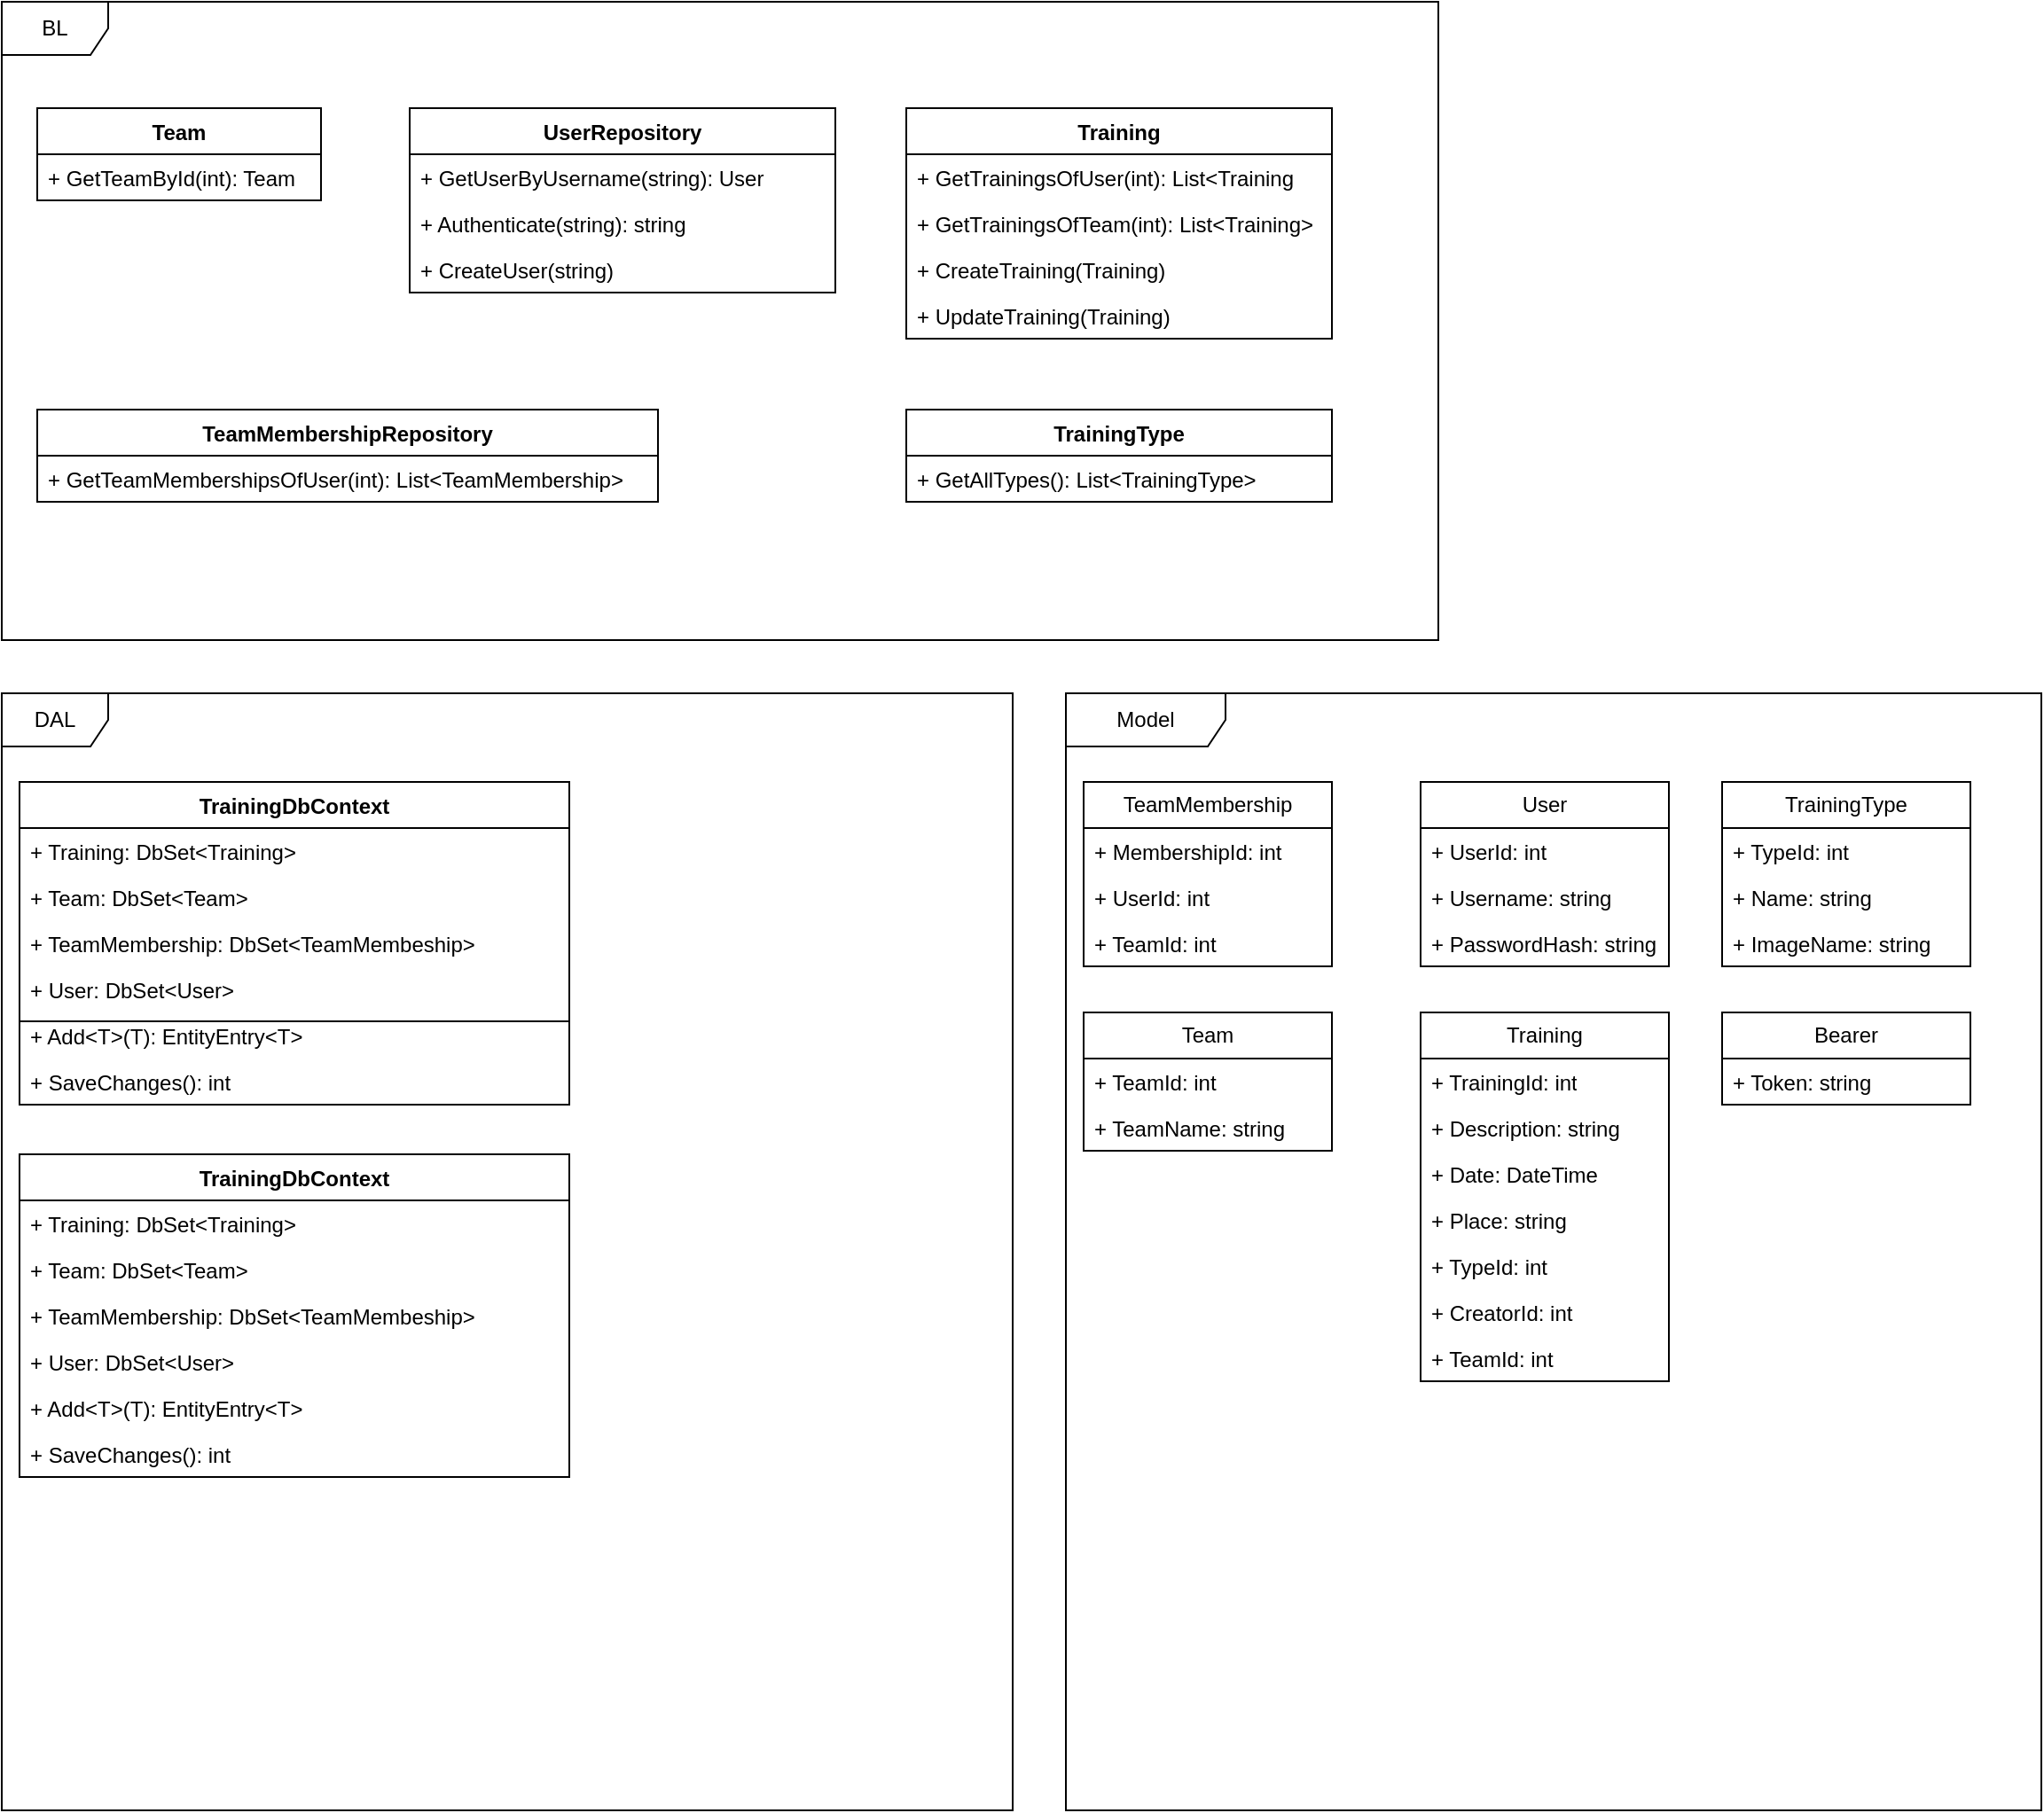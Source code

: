 <mxfile version="24.0.6" type="device">
  <diagram name="Seite-1" id="uMjXxmkkuZeeh5AHUWgY">
    <mxGraphModel dx="1745" dy="1200" grid="1" gridSize="10" guides="1" tooltips="1" connect="1" arrows="1" fold="1" page="1" pageScale="1" pageWidth="827" pageHeight="1169" math="0" shadow="0">
      <root>
        <mxCell id="0" />
        <mxCell id="1" parent="0" />
        <mxCell id="NLblKemPKj1aHI5OshAv-1" value="TrainingDbContext" style="swimlane;fontStyle=1;align=center;verticalAlign=top;childLayout=stackLayout;horizontal=1;startSize=26;horizontalStack=0;resizeParent=1;resizeParentMax=0;resizeLast=0;collapsible=1;marginBottom=0;whiteSpace=wrap;html=1;" parent="1" vertex="1">
          <mxGeometry x="10" y="440" width="310" height="182" as="geometry" />
        </mxCell>
        <mxCell id="NLblKemPKj1aHI5OshAv-2" value="+ Training: DbSet&amp;lt;Training&amp;gt;" style="text;strokeColor=none;fillColor=none;align=left;verticalAlign=top;spacingLeft=4;spacingRight=4;overflow=hidden;rotatable=0;points=[[0,0.5],[1,0.5]];portConstraint=eastwest;whiteSpace=wrap;html=1;" parent="NLblKemPKj1aHI5OshAv-1" vertex="1">
          <mxGeometry y="26" width="310" height="26" as="geometry" />
        </mxCell>
        <mxCell id="NLblKemPKj1aHI5OshAv-17" value="+ Team: DbSet&amp;lt;Team&amp;gt;" style="text;strokeColor=none;fillColor=none;align=left;verticalAlign=top;spacingLeft=4;spacingRight=4;overflow=hidden;rotatable=0;points=[[0,0.5],[1,0.5]];portConstraint=eastwest;whiteSpace=wrap;html=1;" parent="NLblKemPKj1aHI5OshAv-1" vertex="1">
          <mxGeometry y="52" width="310" height="26" as="geometry" />
        </mxCell>
        <mxCell id="NLblKemPKj1aHI5OshAv-18" value="+ TeamMembership: DbSet&amp;lt;TeamMembeship&amp;gt;" style="text;strokeColor=none;fillColor=none;align=left;verticalAlign=top;spacingLeft=4;spacingRight=4;overflow=hidden;rotatable=0;points=[[0,0.5],[1,0.5]];portConstraint=eastwest;whiteSpace=wrap;html=1;" parent="NLblKemPKj1aHI5OshAv-1" vertex="1">
          <mxGeometry y="78" width="310" height="26" as="geometry" />
        </mxCell>
        <mxCell id="NLblKemPKj1aHI5OshAv-19" value="+ User: DbSet&amp;lt;User&amp;gt;" style="text;strokeColor=none;fillColor=none;align=left;verticalAlign=top;spacingLeft=4;spacingRight=4;overflow=hidden;rotatable=0;points=[[0,0.5],[1,0.5]];portConstraint=eastwest;whiteSpace=wrap;html=1;" parent="NLblKemPKj1aHI5OshAv-1" vertex="1">
          <mxGeometry y="104" width="310" height="26" as="geometry" />
        </mxCell>
        <mxCell id="NLblKemPKj1aHI5OshAv-21" value="+ Add&amp;lt;T&amp;gt;(T): EntityEntry&amp;lt;T&amp;gt;" style="text;strokeColor=none;fillColor=none;align=left;verticalAlign=top;spacingLeft=4;spacingRight=4;overflow=hidden;rotatable=0;points=[[0,0.5],[1,0.5]];portConstraint=eastwest;whiteSpace=wrap;html=1;" parent="NLblKemPKj1aHI5OshAv-1" vertex="1">
          <mxGeometry y="130" width="310" height="26" as="geometry" />
        </mxCell>
        <mxCell id="NLblKemPKj1aHI5OshAv-22" value="+ SaveChanges(): int" style="text;strokeColor=none;fillColor=none;align=left;verticalAlign=top;spacingLeft=4;spacingRight=4;overflow=hidden;rotatable=0;points=[[0,0.5],[1,0.5]];portConstraint=eastwest;whiteSpace=wrap;html=1;" parent="NLblKemPKj1aHI5OshAv-1" vertex="1">
          <mxGeometry y="156" width="310" height="26" as="geometry" />
        </mxCell>
        <mxCell id="NLblKemPKj1aHI5OshAv-7" value="DAL" style="shape=umlFrame;whiteSpace=wrap;html=1;pointerEvents=0;" parent="1" vertex="1">
          <mxGeometry y="390" width="570" height="630" as="geometry" />
        </mxCell>
        <mxCell id="NLblKemPKj1aHI5OshAv-23" value="" style="line;strokeWidth=1;fillColor=none;align=left;verticalAlign=middle;spacingTop=-1;spacingLeft=3;spacingRight=3;rotatable=0;labelPosition=right;points=[];portConstraint=eastwest;strokeColor=inherit;" parent="1" vertex="1">
          <mxGeometry x="10" y="571" width="310" height="8" as="geometry" />
        </mxCell>
        <mxCell id="NLblKemPKj1aHI5OshAv-24" value="Bearer" style="swimlane;fontStyle=0;childLayout=stackLayout;horizontal=1;startSize=26;fillColor=none;horizontalStack=0;resizeParent=1;resizeParentMax=0;resizeLast=0;collapsible=1;marginBottom=0;whiteSpace=wrap;html=1;" parent="1" vertex="1">
          <mxGeometry x="970" y="570" width="140" height="52" as="geometry" />
        </mxCell>
        <mxCell id="NLblKemPKj1aHI5OshAv-25" value="+ Token: string" style="text;strokeColor=none;fillColor=none;align=left;verticalAlign=top;spacingLeft=4;spacingRight=4;overflow=hidden;rotatable=0;points=[[0,0.5],[1,0.5]];portConstraint=eastwest;whiteSpace=wrap;html=1;" parent="NLblKemPKj1aHI5OshAv-24" vertex="1">
          <mxGeometry y="26" width="140" height="26" as="geometry" />
        </mxCell>
        <mxCell id="NLblKemPKj1aHI5OshAv-32" value="TeamMembership" style="swimlane;fontStyle=0;childLayout=stackLayout;horizontal=1;startSize=26;fillColor=none;horizontalStack=0;resizeParent=1;resizeParentMax=0;resizeLast=0;collapsible=1;marginBottom=0;whiteSpace=wrap;html=1;" parent="1" vertex="1">
          <mxGeometry x="610" y="440" width="140" height="104" as="geometry" />
        </mxCell>
        <mxCell id="NLblKemPKj1aHI5OshAv-33" value="+ MembershipId: int" style="text;strokeColor=none;fillColor=none;align=left;verticalAlign=top;spacingLeft=4;spacingRight=4;overflow=hidden;rotatable=0;points=[[0,0.5],[1,0.5]];portConstraint=eastwest;whiteSpace=wrap;html=1;" parent="NLblKemPKj1aHI5OshAv-32" vertex="1">
          <mxGeometry y="26" width="140" height="26" as="geometry" />
        </mxCell>
        <mxCell id="NLblKemPKj1aHI5OshAv-34" value="+ UserId: int" style="text;strokeColor=none;fillColor=none;align=left;verticalAlign=top;spacingLeft=4;spacingRight=4;overflow=hidden;rotatable=0;points=[[0,0.5],[1,0.5]];portConstraint=eastwest;whiteSpace=wrap;html=1;" parent="NLblKemPKj1aHI5OshAv-32" vertex="1">
          <mxGeometry y="52" width="140" height="26" as="geometry" />
        </mxCell>
        <mxCell id="NLblKemPKj1aHI5OshAv-35" value="+ TeamId: int" style="text;strokeColor=none;fillColor=none;align=left;verticalAlign=top;spacingLeft=4;spacingRight=4;overflow=hidden;rotatable=0;points=[[0,0.5],[1,0.5]];portConstraint=eastwest;whiteSpace=wrap;html=1;" parent="NLblKemPKj1aHI5OshAv-32" vertex="1">
          <mxGeometry y="78" width="140" height="26" as="geometry" />
        </mxCell>
        <mxCell id="NLblKemPKj1aHI5OshAv-36" value="Training" style="swimlane;fontStyle=0;childLayout=stackLayout;horizontal=1;startSize=26;fillColor=none;horizontalStack=0;resizeParent=1;resizeParentMax=0;resizeLast=0;collapsible=1;marginBottom=0;whiteSpace=wrap;html=1;" parent="1" vertex="1">
          <mxGeometry x="800" y="570" width="140" height="208" as="geometry" />
        </mxCell>
        <mxCell id="NLblKemPKj1aHI5OshAv-37" value="+ TrainingId: int" style="text;strokeColor=none;fillColor=none;align=left;verticalAlign=top;spacingLeft=4;spacingRight=4;overflow=hidden;rotatable=0;points=[[0,0.5],[1,0.5]];portConstraint=eastwest;whiteSpace=wrap;html=1;" parent="NLblKemPKj1aHI5OshAv-36" vertex="1">
          <mxGeometry y="26" width="140" height="26" as="geometry" />
        </mxCell>
        <mxCell id="NLblKemPKj1aHI5OshAv-38" value="+ Description: string" style="text;strokeColor=none;fillColor=none;align=left;verticalAlign=top;spacingLeft=4;spacingRight=4;overflow=hidden;rotatable=0;points=[[0,0.5],[1,0.5]];portConstraint=eastwest;whiteSpace=wrap;html=1;" parent="NLblKemPKj1aHI5OshAv-36" vertex="1">
          <mxGeometry y="52" width="140" height="26" as="geometry" />
        </mxCell>
        <mxCell id="NLblKemPKj1aHI5OshAv-39" value="+ Date: DateTime" style="text;strokeColor=none;fillColor=none;align=left;verticalAlign=top;spacingLeft=4;spacingRight=4;overflow=hidden;rotatable=0;points=[[0,0.5],[1,0.5]];portConstraint=eastwest;whiteSpace=wrap;html=1;" parent="NLblKemPKj1aHI5OshAv-36" vertex="1">
          <mxGeometry y="78" width="140" height="26" as="geometry" />
        </mxCell>
        <mxCell id="NLblKemPKj1aHI5OshAv-40" value="+ Place: string" style="text;strokeColor=none;fillColor=none;align=left;verticalAlign=top;spacingLeft=4;spacingRight=4;overflow=hidden;rotatable=0;points=[[0,0.5],[1,0.5]];portConstraint=eastwest;whiteSpace=wrap;html=1;" parent="NLblKemPKj1aHI5OshAv-36" vertex="1">
          <mxGeometry y="104" width="140" height="26" as="geometry" />
        </mxCell>
        <mxCell id="NLblKemPKj1aHI5OshAv-41" value="+ TypeId: int" style="text;strokeColor=none;fillColor=none;align=left;verticalAlign=top;spacingLeft=4;spacingRight=4;overflow=hidden;rotatable=0;points=[[0,0.5],[1,0.5]];portConstraint=eastwest;whiteSpace=wrap;html=1;" parent="NLblKemPKj1aHI5OshAv-36" vertex="1">
          <mxGeometry y="130" width="140" height="26" as="geometry" />
        </mxCell>
        <mxCell id="NLblKemPKj1aHI5OshAv-42" value="+ CreatorId: int" style="text;strokeColor=none;fillColor=none;align=left;verticalAlign=top;spacingLeft=4;spacingRight=4;overflow=hidden;rotatable=0;points=[[0,0.5],[1,0.5]];portConstraint=eastwest;whiteSpace=wrap;html=1;" parent="NLblKemPKj1aHI5OshAv-36" vertex="1">
          <mxGeometry y="156" width="140" height="26" as="geometry" />
        </mxCell>
        <mxCell id="NLblKemPKj1aHI5OshAv-43" value="+ TeamId: int" style="text;strokeColor=none;fillColor=none;align=left;verticalAlign=top;spacingLeft=4;spacingRight=4;overflow=hidden;rotatable=0;points=[[0,0.5],[1,0.5]];portConstraint=eastwest;whiteSpace=wrap;html=1;" parent="NLblKemPKj1aHI5OshAv-36" vertex="1">
          <mxGeometry y="182" width="140" height="26" as="geometry" />
        </mxCell>
        <mxCell id="NLblKemPKj1aHI5OshAv-52" value="TrainingType" style="swimlane;fontStyle=0;childLayout=stackLayout;horizontal=1;startSize=26;fillColor=none;horizontalStack=0;resizeParent=1;resizeParentMax=0;resizeLast=0;collapsible=1;marginBottom=0;whiteSpace=wrap;html=1;" parent="1" vertex="1">
          <mxGeometry x="970" y="440" width="140" height="104" as="geometry" />
        </mxCell>
        <mxCell id="NLblKemPKj1aHI5OshAv-53" value="+ TypeId: int" style="text;strokeColor=none;fillColor=none;align=left;verticalAlign=top;spacingLeft=4;spacingRight=4;overflow=hidden;rotatable=0;points=[[0,0.5],[1,0.5]];portConstraint=eastwest;whiteSpace=wrap;html=1;" parent="NLblKemPKj1aHI5OshAv-52" vertex="1">
          <mxGeometry y="26" width="140" height="26" as="geometry" />
        </mxCell>
        <mxCell id="NLblKemPKj1aHI5OshAv-54" value="+ Name: string" style="text;strokeColor=none;fillColor=none;align=left;verticalAlign=top;spacingLeft=4;spacingRight=4;overflow=hidden;rotatable=0;points=[[0,0.5],[1,0.5]];portConstraint=eastwest;whiteSpace=wrap;html=1;" parent="NLblKemPKj1aHI5OshAv-52" vertex="1">
          <mxGeometry y="52" width="140" height="26" as="geometry" />
        </mxCell>
        <mxCell id="NLblKemPKj1aHI5OshAv-55" value="+ ImageName: string" style="text;strokeColor=none;fillColor=none;align=left;verticalAlign=top;spacingLeft=4;spacingRight=4;overflow=hidden;rotatable=0;points=[[0,0.5],[1,0.5]];portConstraint=eastwest;whiteSpace=wrap;html=1;" parent="NLblKemPKj1aHI5OshAv-52" vertex="1">
          <mxGeometry y="78" width="140" height="26" as="geometry" />
        </mxCell>
        <mxCell id="NLblKemPKj1aHI5OshAv-56" value="User" style="swimlane;fontStyle=0;childLayout=stackLayout;horizontal=1;startSize=26;fillColor=none;horizontalStack=0;resizeParent=1;resizeParentMax=0;resizeLast=0;collapsible=1;marginBottom=0;whiteSpace=wrap;html=1;" parent="1" vertex="1">
          <mxGeometry x="800" y="440" width="140" height="104" as="geometry" />
        </mxCell>
        <mxCell id="NLblKemPKj1aHI5OshAv-57" value="+ UserId: int" style="text;strokeColor=none;fillColor=none;align=left;verticalAlign=top;spacingLeft=4;spacingRight=4;overflow=hidden;rotatable=0;points=[[0,0.5],[1,0.5]];portConstraint=eastwest;whiteSpace=wrap;html=1;" parent="NLblKemPKj1aHI5OshAv-56" vertex="1">
          <mxGeometry y="26" width="140" height="26" as="geometry" />
        </mxCell>
        <mxCell id="NLblKemPKj1aHI5OshAv-58" value="+ Username: string" style="text;strokeColor=none;fillColor=none;align=left;verticalAlign=top;spacingLeft=4;spacingRight=4;overflow=hidden;rotatable=0;points=[[0,0.5],[1,0.5]];portConstraint=eastwest;whiteSpace=wrap;html=1;" parent="NLblKemPKj1aHI5OshAv-56" vertex="1">
          <mxGeometry y="52" width="140" height="26" as="geometry" />
        </mxCell>
        <mxCell id="NLblKemPKj1aHI5OshAv-59" value="+ PasswordHash: string" style="text;strokeColor=none;fillColor=none;align=left;verticalAlign=top;spacingLeft=4;spacingRight=4;overflow=hidden;rotatable=0;points=[[0,0.5],[1,0.5]];portConstraint=eastwest;whiteSpace=wrap;html=1;" parent="NLblKemPKj1aHI5OshAv-56" vertex="1">
          <mxGeometry y="78" width="140" height="26" as="geometry" />
        </mxCell>
        <mxCell id="NLblKemPKj1aHI5OshAv-60" value="UserRepository" style="swimlane;fontStyle=1;childLayout=stackLayout;horizontal=1;startSize=26;fillColor=default;horizontalStack=0;resizeParent=1;resizeParentMax=0;resizeLast=0;collapsible=1;marginBottom=0;whiteSpace=wrap;html=1;strokeWidth=1;strokeColor=default;align=center;verticalAlign=top;fontFamily=Helvetica;fontSize=12;fontColor=default;" parent="1" vertex="1">
          <mxGeometry x="230" y="60" width="240" height="104" as="geometry" />
        </mxCell>
        <mxCell id="NLblKemPKj1aHI5OshAv-62" value="+ GetUserByUsername(string): User" style="text;strokeColor=none;fillColor=none;align=left;verticalAlign=top;spacingLeft=4;spacingRight=4;overflow=hidden;rotatable=0;points=[[0,0.5],[1,0.5]];portConstraint=eastwest;whiteSpace=wrap;html=1;fontFamily=Helvetica;fontSize=12;fontColor=default;fontStyle=0;" parent="NLblKemPKj1aHI5OshAv-60" vertex="1">
          <mxGeometry y="26" width="240" height="26" as="geometry" />
        </mxCell>
        <mxCell id="NLblKemPKj1aHI5OshAv-61" value="+ Authenticate(string): string" style="text;strokeColor=none;fillColor=none;align=left;verticalAlign=top;spacingLeft=4;spacingRight=4;overflow=hidden;rotatable=0;points=[[0,0.5],[1,0.5]];portConstraint=eastwest;whiteSpace=wrap;html=1;fontFamily=Helvetica;fontSize=12;fontColor=default;fontStyle=0;" parent="NLblKemPKj1aHI5OshAv-60" vertex="1">
          <mxGeometry y="52" width="240" height="26" as="geometry" />
        </mxCell>
        <mxCell id="NLblKemPKj1aHI5OshAv-63" value="+ CreateUser(string)" style="text;strokeColor=none;fillColor=none;align=left;verticalAlign=top;spacingLeft=4;spacingRight=4;overflow=hidden;rotatable=0;points=[[0,0.5],[1,0.5]];portConstraint=eastwest;whiteSpace=wrap;html=1;fontFamily=Helvetica;fontSize=12;fontColor=default;fontStyle=0;" parent="NLblKemPKj1aHI5OshAv-60" vertex="1">
          <mxGeometry y="78" width="240" height="26" as="geometry" />
        </mxCell>
        <mxCell id="NLblKemPKj1aHI5OshAv-65" value="BL" style="shape=umlFrame;whiteSpace=wrap;html=1;pointerEvents=0;" parent="1" vertex="1">
          <mxGeometry width="810" height="360" as="geometry" />
        </mxCell>
        <mxCell id="NLblKemPKj1aHI5OshAv-66" value="TeamMembershipRepository" style="swimlane;fontStyle=1;align=center;verticalAlign=top;childLayout=stackLayout;horizontal=1;startSize=26;horizontalStack=0;resizeParent=1;resizeParentMax=0;resizeLast=0;collapsible=1;marginBottom=0;whiteSpace=wrap;html=1;" parent="1" vertex="1">
          <mxGeometry x="20" y="230" width="350" height="52" as="geometry">
            <mxRectangle x="10" y="200" width="190" height="30" as="alternateBounds" />
          </mxGeometry>
        </mxCell>
        <mxCell id="NLblKemPKj1aHI5OshAv-67" value="+ GetTeamMembershipsOfUser(int): List&amp;lt;TeamMembership&amp;gt;" style="text;strokeColor=none;fillColor=none;align=left;verticalAlign=top;spacingLeft=4;spacingRight=4;overflow=hidden;rotatable=0;points=[[0,0.5],[1,0.5]];portConstraint=eastwest;whiteSpace=wrap;html=1;" parent="NLblKemPKj1aHI5OshAv-66" vertex="1">
          <mxGeometry y="26" width="350" height="26" as="geometry" />
        </mxCell>
        <mxCell id="NLblKemPKj1aHI5OshAv-70" value="Team" style="swimlane;fontStyle=1;align=center;verticalAlign=top;childLayout=stackLayout;horizontal=1;startSize=26;horizontalStack=0;resizeParent=1;resizeParentMax=0;resizeLast=0;collapsible=1;marginBottom=0;whiteSpace=wrap;html=1;" parent="1" vertex="1">
          <mxGeometry x="20" y="60" width="160" height="52" as="geometry" />
        </mxCell>
        <mxCell id="NLblKemPKj1aHI5OshAv-71" value="+ GetTeamById(int): Team" style="text;strokeColor=none;fillColor=none;align=left;verticalAlign=top;spacingLeft=4;spacingRight=4;overflow=hidden;rotatable=0;points=[[0,0.5],[1,0.5]];portConstraint=eastwest;whiteSpace=wrap;html=1;" parent="NLblKemPKj1aHI5OshAv-70" vertex="1">
          <mxGeometry y="26" width="160" height="26" as="geometry" />
        </mxCell>
        <mxCell id="NLblKemPKj1aHI5OshAv-74" value="Training" style="swimlane;fontStyle=1;align=center;verticalAlign=top;childLayout=stackLayout;horizontal=1;startSize=26;horizontalStack=0;resizeParent=1;resizeParentMax=0;resizeLast=0;collapsible=1;marginBottom=0;whiteSpace=wrap;html=1;" parent="1" vertex="1">
          <mxGeometry x="510" y="60" width="240" height="130" as="geometry" />
        </mxCell>
        <mxCell id="NLblKemPKj1aHI5OshAv-75" value="+ GetTrainingsOfUser(int): List&amp;lt;Training" style="text;strokeColor=none;fillColor=none;align=left;verticalAlign=top;spacingLeft=4;spacingRight=4;overflow=hidden;rotatable=0;points=[[0,0.5],[1,0.5]];portConstraint=eastwest;whiteSpace=wrap;html=1;" parent="NLblKemPKj1aHI5OshAv-74" vertex="1">
          <mxGeometry y="26" width="240" height="26" as="geometry" />
        </mxCell>
        <mxCell id="NLblKemPKj1aHI5OshAv-76" value="+ GetTrainingsOfTeam(int): List&amp;lt;Training&amp;gt;" style="text;strokeColor=none;fillColor=none;align=left;verticalAlign=top;spacingLeft=4;spacingRight=4;overflow=hidden;rotatable=0;points=[[0,0.5],[1,0.5]];portConstraint=eastwest;whiteSpace=wrap;html=1;" parent="NLblKemPKj1aHI5OshAv-74" vertex="1">
          <mxGeometry y="52" width="240" height="26" as="geometry" />
        </mxCell>
        <mxCell id="NLblKemPKj1aHI5OshAv-77" value="+ CreateTraining(Training)" style="text;strokeColor=none;fillColor=none;align=left;verticalAlign=top;spacingLeft=4;spacingRight=4;overflow=hidden;rotatable=0;points=[[0,0.5],[1,0.5]];portConstraint=eastwest;whiteSpace=wrap;html=1;" parent="NLblKemPKj1aHI5OshAv-74" vertex="1">
          <mxGeometry y="78" width="240" height="26" as="geometry" />
        </mxCell>
        <mxCell id="NLblKemPKj1aHI5OshAv-78" value="+ UpdateTraining(Training)" style="text;strokeColor=none;fillColor=none;align=left;verticalAlign=top;spacingLeft=4;spacingRight=4;overflow=hidden;rotatable=0;points=[[0,0.5],[1,0.5]];portConstraint=eastwest;whiteSpace=wrap;html=1;" parent="NLblKemPKj1aHI5OshAv-74" vertex="1">
          <mxGeometry y="104" width="240" height="26" as="geometry" />
        </mxCell>
        <mxCell id="NLblKemPKj1aHI5OshAv-79" value="TrainingType" style="swimlane;fontStyle=1;align=center;verticalAlign=top;childLayout=stackLayout;horizontal=1;startSize=26;horizontalStack=0;resizeParent=1;resizeParentMax=0;resizeLast=0;collapsible=1;marginBottom=0;whiteSpace=wrap;html=1;" parent="1" vertex="1">
          <mxGeometry x="510" y="230" width="240" height="52" as="geometry" />
        </mxCell>
        <mxCell id="NLblKemPKj1aHI5OshAv-80" value="+ GetAllTypes(): List&amp;lt;TrainingType&amp;gt;" style="text;strokeColor=none;fillColor=none;align=left;verticalAlign=top;spacingLeft=4;spacingRight=4;overflow=hidden;rotatable=0;points=[[0,0.5],[1,0.5]];portConstraint=eastwest;whiteSpace=wrap;html=1;" parent="NLblKemPKj1aHI5OshAv-79" vertex="1">
          <mxGeometry y="26" width="240" height="26" as="geometry" />
        </mxCell>
        <mxCell id="lJOYhQJwrU298Jyp5MXR-1" value="Model" style="shape=umlFrame;whiteSpace=wrap;html=1;pointerEvents=0;width=90;height=30;" vertex="1" parent="1">
          <mxGeometry x="600" y="390" width="550" height="630" as="geometry" />
        </mxCell>
        <mxCell id="NLblKemPKj1aHI5OshAv-28" value="Team" style="swimlane;fontStyle=0;childLayout=stackLayout;horizontal=1;startSize=26;fillColor=none;horizontalStack=0;resizeParent=1;resizeParentMax=0;resizeLast=0;collapsible=1;marginBottom=0;whiteSpace=wrap;html=1;" parent="1" vertex="1">
          <mxGeometry x="610" y="570" width="140" height="78" as="geometry" />
        </mxCell>
        <mxCell id="NLblKemPKj1aHI5OshAv-29" value="+ TeamId: int" style="text;strokeColor=none;fillColor=none;align=left;verticalAlign=top;spacingLeft=4;spacingRight=4;overflow=hidden;rotatable=0;points=[[0,0.5],[1,0.5]];portConstraint=eastwest;whiteSpace=wrap;html=1;" parent="NLblKemPKj1aHI5OshAv-28" vertex="1">
          <mxGeometry y="26" width="140" height="26" as="geometry" />
        </mxCell>
        <mxCell id="NLblKemPKj1aHI5OshAv-30" value="+ TeamName: string" style="text;strokeColor=none;fillColor=none;align=left;verticalAlign=top;spacingLeft=4;spacingRight=4;overflow=hidden;rotatable=0;points=[[0,0.5],[1,0.5]];portConstraint=eastwest;whiteSpace=wrap;html=1;" parent="NLblKemPKj1aHI5OshAv-28" vertex="1">
          <mxGeometry y="52" width="140" height="26" as="geometry" />
        </mxCell>
        <mxCell id="lJOYhQJwrU298Jyp5MXR-2" value="TrainingDbContext" style="swimlane;fontStyle=1;align=center;verticalAlign=top;childLayout=stackLayout;horizontal=1;startSize=26;horizontalStack=0;resizeParent=1;resizeParentMax=0;resizeLast=0;collapsible=1;marginBottom=0;whiteSpace=wrap;html=1;" vertex="1" parent="1">
          <mxGeometry x="10" y="650" width="310" height="182" as="geometry" />
        </mxCell>
        <mxCell id="lJOYhQJwrU298Jyp5MXR-3" value="+ Training: DbSet&amp;lt;Training&amp;gt;" style="text;strokeColor=none;fillColor=none;align=left;verticalAlign=top;spacingLeft=4;spacingRight=4;overflow=hidden;rotatable=0;points=[[0,0.5],[1,0.5]];portConstraint=eastwest;whiteSpace=wrap;html=1;" vertex="1" parent="lJOYhQJwrU298Jyp5MXR-2">
          <mxGeometry y="26" width="310" height="26" as="geometry" />
        </mxCell>
        <mxCell id="lJOYhQJwrU298Jyp5MXR-4" value="+ Team: DbSet&amp;lt;Team&amp;gt;" style="text;strokeColor=none;fillColor=none;align=left;verticalAlign=top;spacingLeft=4;spacingRight=4;overflow=hidden;rotatable=0;points=[[0,0.5],[1,0.5]];portConstraint=eastwest;whiteSpace=wrap;html=1;" vertex="1" parent="lJOYhQJwrU298Jyp5MXR-2">
          <mxGeometry y="52" width="310" height="26" as="geometry" />
        </mxCell>
        <mxCell id="lJOYhQJwrU298Jyp5MXR-5" value="+ TeamMembership: DbSet&amp;lt;TeamMembeship&amp;gt;" style="text;strokeColor=none;fillColor=none;align=left;verticalAlign=top;spacingLeft=4;spacingRight=4;overflow=hidden;rotatable=0;points=[[0,0.5],[1,0.5]];portConstraint=eastwest;whiteSpace=wrap;html=1;" vertex="1" parent="lJOYhQJwrU298Jyp5MXR-2">
          <mxGeometry y="78" width="310" height="26" as="geometry" />
        </mxCell>
        <mxCell id="lJOYhQJwrU298Jyp5MXR-6" value="+ User: DbSet&amp;lt;User&amp;gt;" style="text;strokeColor=none;fillColor=none;align=left;verticalAlign=top;spacingLeft=4;spacingRight=4;overflow=hidden;rotatable=0;points=[[0,0.5],[1,0.5]];portConstraint=eastwest;whiteSpace=wrap;html=1;" vertex="1" parent="lJOYhQJwrU298Jyp5MXR-2">
          <mxGeometry y="104" width="310" height="26" as="geometry" />
        </mxCell>
        <mxCell id="lJOYhQJwrU298Jyp5MXR-7" value="+ Add&amp;lt;T&amp;gt;(T): EntityEntry&amp;lt;T&amp;gt;" style="text;strokeColor=none;fillColor=none;align=left;verticalAlign=top;spacingLeft=4;spacingRight=4;overflow=hidden;rotatable=0;points=[[0,0.5],[1,0.5]];portConstraint=eastwest;whiteSpace=wrap;html=1;" vertex="1" parent="lJOYhQJwrU298Jyp5MXR-2">
          <mxGeometry y="130" width="310" height="26" as="geometry" />
        </mxCell>
        <mxCell id="lJOYhQJwrU298Jyp5MXR-8" value="+ SaveChanges(): int" style="text;strokeColor=none;fillColor=none;align=left;verticalAlign=top;spacingLeft=4;spacingRight=4;overflow=hidden;rotatable=0;points=[[0,0.5],[1,0.5]];portConstraint=eastwest;whiteSpace=wrap;html=1;" vertex="1" parent="lJOYhQJwrU298Jyp5MXR-2">
          <mxGeometry y="156" width="310" height="26" as="geometry" />
        </mxCell>
      </root>
    </mxGraphModel>
  </diagram>
</mxfile>
